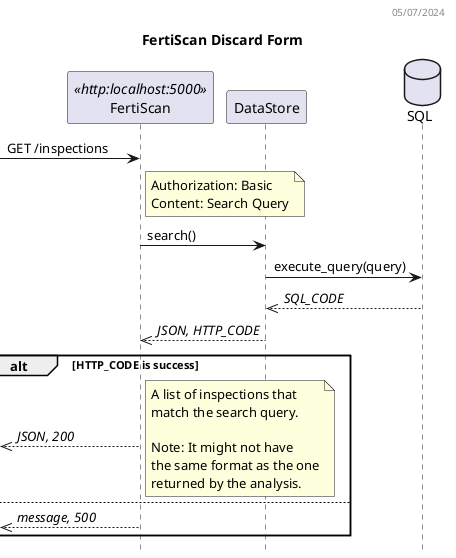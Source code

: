 @startuml FertiScan Sequence Diagram
header 05/07/2024

title FertiScan Discard Form
hide empty members
hide footbox

participant FertiScan as BE <<http:localhost:5000>>
participant DataStore as DS
database SQL as DB

-> BE: GET /inspections
note right BE
  Authorization: Basic
  Content: Search Query
end note
BE -> DS: search() 
DS -> DB: execute_query(query)
DS <<-- DB: //SQL_CODE//
BE <<-- DS: //JSON, HTTP_CODE//
alt HTTP_CODE is success
  <<-- BE: //JSON, 200//
  note right
    A list of inspections that
    match the search query.

    Note: It might not have
    the same format as the one
    returned by the analysis.
  end note
else
  <<-- BE: //message, 500//
end

@enduml
